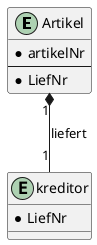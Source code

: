 @startuml
entity Artikel{
* artikelNr
--
* LiefNr
}
entity kreditor{
* LiefNr
}
Artikel "1" *-- "1" kreditor : liefert
@enduml